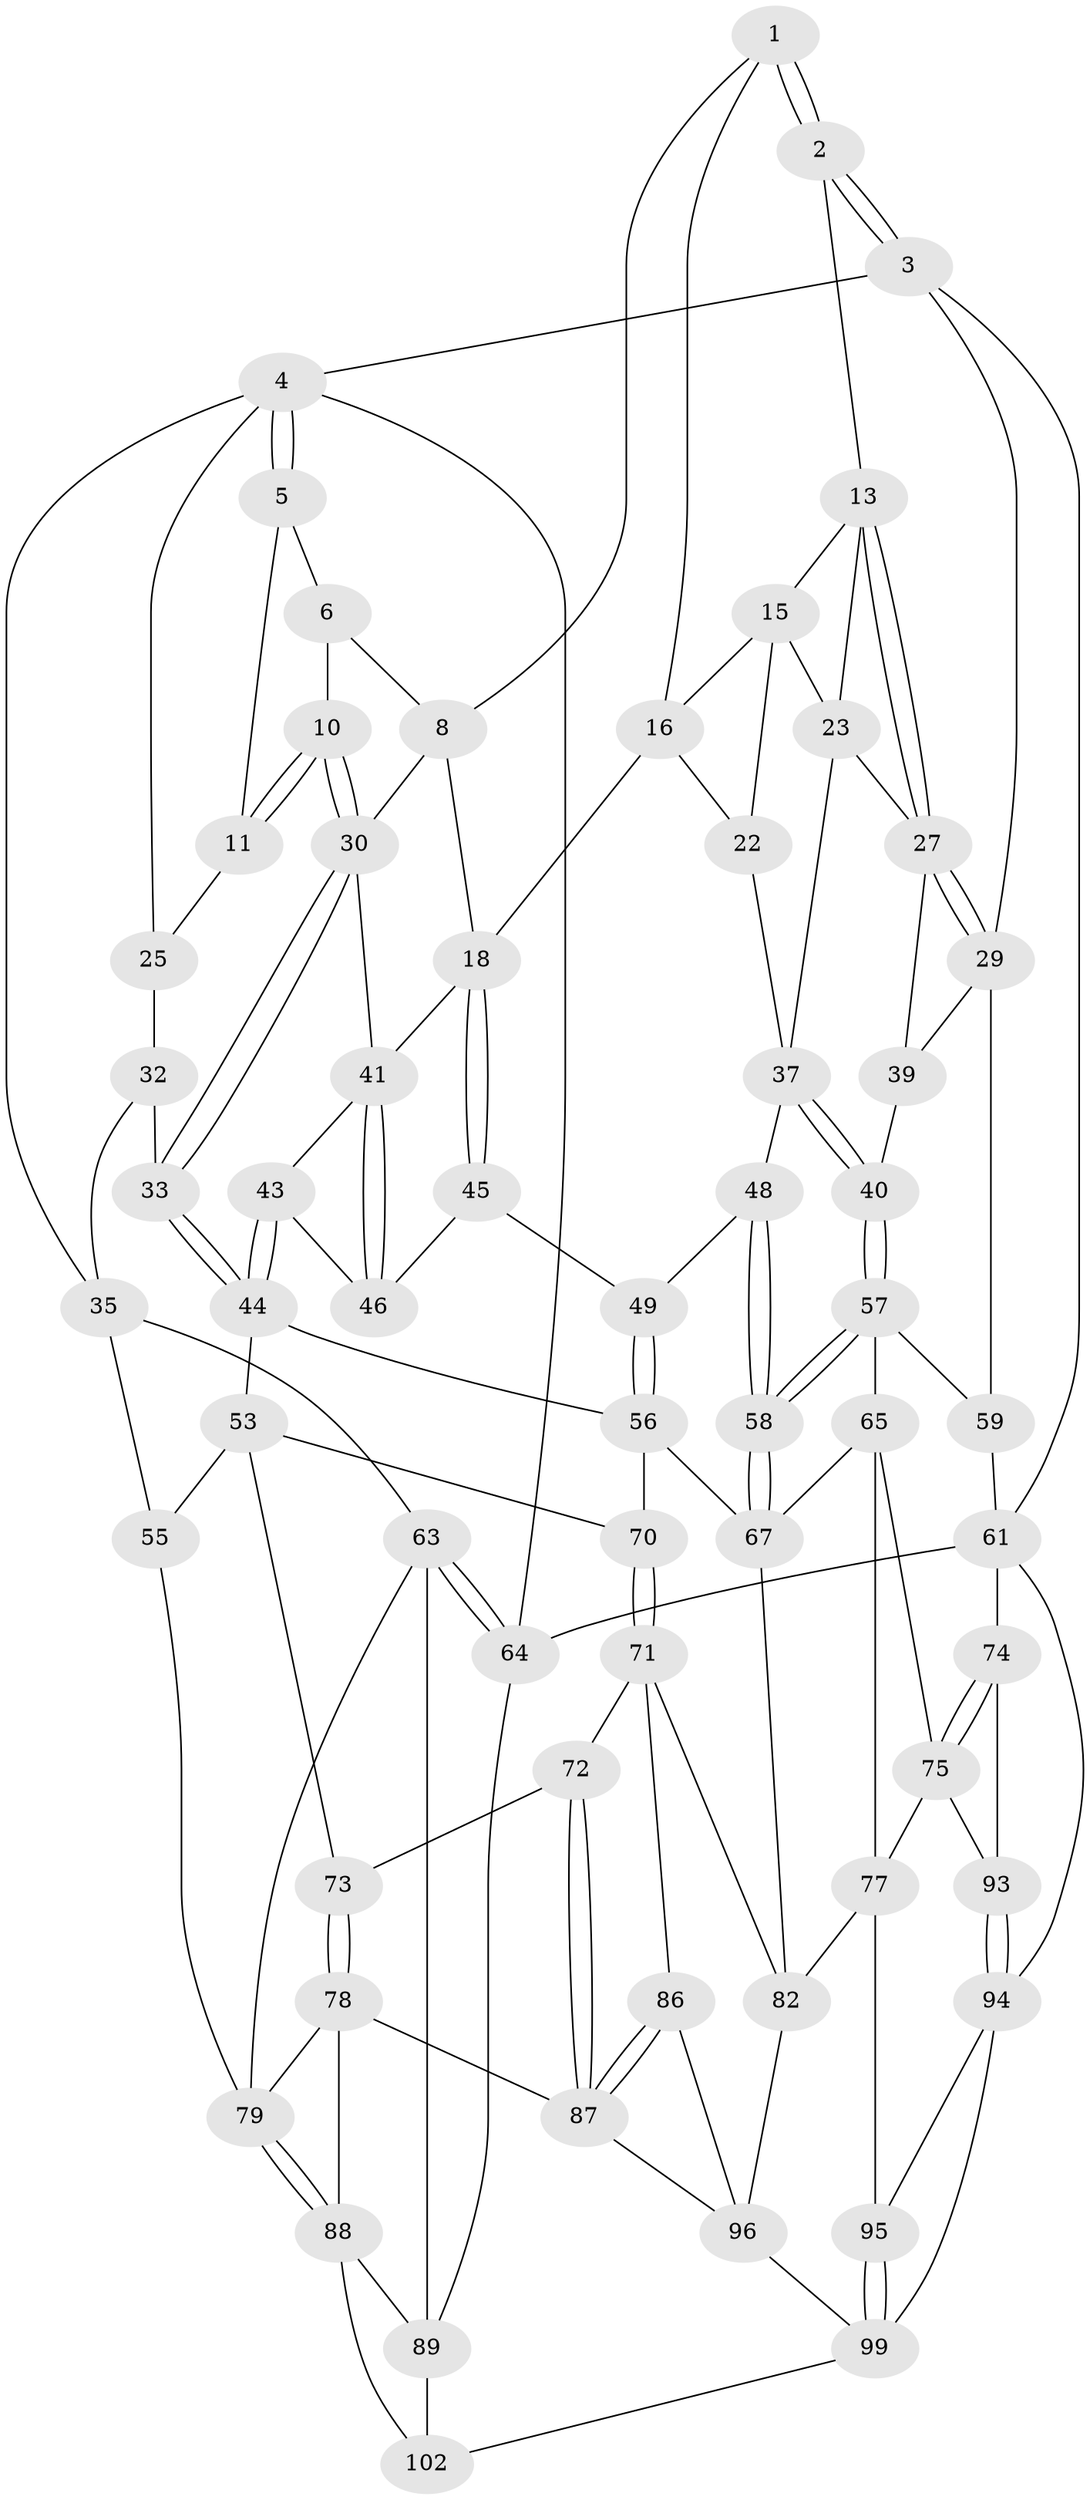 // original degree distribution, {3: 0.029411764705882353, 5: 0.5980392156862745, 4: 0.18627450980392157, 6: 0.18627450980392157}
// Generated by graph-tools (version 1.1) at 2025/11/02/27/25 16:11:55]
// undirected, 63 vertices, 140 edges
graph export_dot {
graph [start="1"]
  node [color=gray90,style=filled];
  1 [pos="+0.6330184013563569+0",super="+7"];
  2 [pos="+0.994157415639448+0"];
  3 [pos="+1+0"];
  4 [pos="+0+0",super="+26"];
  5 [pos="+0.07951084644696156+0"];
  6 [pos="+0.4893962674668462+0",super="+9"];
  8 [pos="+0.5888478194005613+0.012978125171937685",super="+20"];
  10 [pos="+0.37636605041242255+0.14512022559757595"];
  11 [pos="+0.3475324233922009+0.13292548462090134",super="+12"];
  13 [pos="+0.8399815940186492+0.11022664823577263",super="+14"];
  15 [pos="+0.7230269149891192+0.1097096802320584",super="+21"];
  16 [pos="+0.6714564843509425+0.0711423835392078",super="+17"];
  18 [pos="+0.5900070127857786+0.21363473648204268",super="+19"];
  22 [pos="+0.6622612335682024+0.21622590789001553"];
  23 [pos="+0.7372362292580104+0.21081619433458293",super="+24"];
  25 [pos="+0.13719185006467327+0.15133017838592216"];
  27 [pos="+0.862734993160132+0.19214138341939802",super="+28"];
  29 [pos="+1+0.030692432238086993",super="+51"];
  30 [pos="+0.384725321599246+0.16166330068477322",super="+31"];
  32 [pos="+0.2361410274327746+0.19510275665300686",super="+34"];
  33 [pos="+0.3228458247224414+0.2713209415304145"];
  35 [pos="+0+0.4351197668809719",super="+36"];
  37 [pos="+0.7500589217653957+0.32375921369412175",super="+38"];
  39 [pos="+0.8741237299644289+0.2995291697015986"];
  40 [pos="+0.8561666482952429+0.3283999900274011"];
  41 [pos="+0.442896837135786+0.21190807491562375",super="+42"];
  43 [pos="+0.41842328079028673+0.3455711323817897"];
  44 [pos="+0.36103907259657775+0.3758124673926207",super="+52"];
  45 [pos="+0.5527870716054283+0.29237433242805466",super="+50"];
  46 [pos="+0.48821758794512277+0.269764259022627",super="+47"];
  48 [pos="+0.6231251440892775+0.42218850894680277"];
  49 [pos="+0.5881170606584629+0.41059066930929733"];
  53 [pos="+0.25021541387430685+0.5137517005084957",super="+54"];
  55 [pos="+0+0.43725902865439753"];
  56 [pos="+0.47658191884835577+0.4792822357464316",super="+69"];
  57 [pos="+0.8557162423103165+0.4038159445754935",super="+60"];
  58 [pos="+0.6461258821664654+0.45543567422868136"];
  59 [pos="+1+0.5521401435181921"];
  61 [pos="+1+1",super="+62"];
  63 [pos="+0+0.54750431589768",super="+81"];
  64 [pos="+0+1"];
  65 [pos="+0.7868046461565668+0.5974345607025919",super="+66"];
  67 [pos="+0.6847049029280171+0.5947985092758489",super="+68"];
  70 [pos="+0.3594530413305718+0.6169329409115517"];
  71 [pos="+0.35420888463566447+0.7178067229503597",super="+83"];
  72 [pos="+0.3464347228333597+0.7307198459162797"];
  73 [pos="+0.2124501511700248+0.7276352065427676"];
  74 [pos="+1+0.6863795109468659"];
  75 [pos="+0.8629010460218624+0.6273082012390465",super="+76"];
  77 [pos="+0.7613859221829675+0.7716845829215544",super="+84"];
  78 [pos="+0.1948292981243836+0.7775755306132335",super="+91"];
  79 [pos="+0.18562768685132006+0.7793950619555052",super="+80"];
  82 [pos="+0.5410900804763907+0.7268003757572629",super="+85"];
  86 [pos="+0.48369535348865833+0.8315351335833066"];
  87 [pos="+0.3635418103868148+0.9521682321182701",super="+90"];
  88 [pos="+0.09739796291436946+0.8429190745436187",super="+97"];
  89 [pos="+0.06069199278727526+0.8674019156278379",super="+92"];
  93 [pos="+0.9116833391842928+0.8139213138784249"];
  94 [pos="+0.8899931742479302+0.8951000468735721",super="+98"];
  95 [pos="+0.7894550243708912+0.9524455134254542"];
  96 [pos="+0.6316869651760592+0.9088961176363654",super="+101"];
  99 [pos="+0.7529456317634661+1",super="+100"];
  102 [pos="+0.3004518563920494+1"];
  1 -- 2;
  1 -- 2;
  1 -- 8;
  1 -- 16;
  2 -- 3;
  2 -- 3;
  2 -- 13;
  3 -- 4;
  3 -- 29;
  3 -- 61;
  4 -- 5;
  4 -- 5;
  4 -- 64;
  4 -- 25;
  4 -- 35;
  5 -- 6;
  5 -- 11;
  6 -- 8;
  6 -- 10;
  8 -- 30;
  8 -- 18;
  10 -- 11;
  10 -- 11;
  10 -- 30;
  10 -- 30;
  11 -- 25;
  13 -- 27;
  13 -- 27;
  13 -- 15;
  13 -- 23;
  15 -- 16;
  15 -- 22;
  15 -- 23;
  16 -- 18;
  16 -- 22;
  18 -- 45;
  18 -- 45;
  18 -- 41;
  22 -- 37;
  23 -- 27;
  23 -- 37;
  25 -- 32;
  27 -- 29;
  27 -- 29;
  27 -- 39;
  29 -- 59;
  29 -- 39;
  30 -- 33;
  30 -- 33;
  30 -- 41;
  32 -- 33;
  32 -- 35;
  33 -- 44;
  33 -- 44;
  35 -- 55;
  35 -- 63;
  37 -- 40;
  37 -- 40;
  37 -- 48;
  39 -- 40;
  40 -- 57;
  40 -- 57;
  41 -- 46;
  41 -- 46;
  41 -- 43;
  43 -- 44;
  43 -- 44;
  43 -- 46;
  44 -- 56;
  44 -- 53;
  45 -- 46 [weight=2];
  45 -- 49;
  48 -- 49;
  48 -- 58;
  48 -- 58;
  49 -- 56;
  49 -- 56;
  53 -- 70;
  53 -- 73;
  53 -- 55;
  55 -- 79;
  56 -- 67;
  56 -- 70;
  57 -- 58;
  57 -- 58;
  57 -- 65;
  57 -- 59;
  58 -- 67;
  58 -- 67;
  59 -- 61;
  61 -- 64;
  61 -- 94;
  61 -- 74;
  63 -- 64;
  63 -- 64;
  63 -- 89;
  63 -- 79;
  64 -- 89;
  65 -- 75;
  65 -- 67;
  65 -- 77;
  67 -- 82;
  70 -- 71;
  70 -- 71;
  71 -- 72;
  71 -- 82;
  71 -- 86;
  72 -- 73;
  72 -- 87;
  72 -- 87;
  73 -- 78;
  73 -- 78;
  74 -- 75;
  74 -- 75;
  74 -- 93;
  75 -- 77;
  75 -- 93;
  77 -- 95;
  77 -- 82;
  78 -- 79;
  78 -- 88;
  78 -- 87;
  79 -- 88;
  79 -- 88;
  82 -- 96;
  86 -- 87;
  86 -- 87;
  86 -- 96;
  87 -- 96;
  88 -- 89;
  88 -- 102;
  89 -- 102;
  93 -- 94;
  93 -- 94;
  94 -- 95;
  94 -- 99;
  95 -- 99;
  95 -- 99;
  96 -- 99;
  99 -- 102;
}
